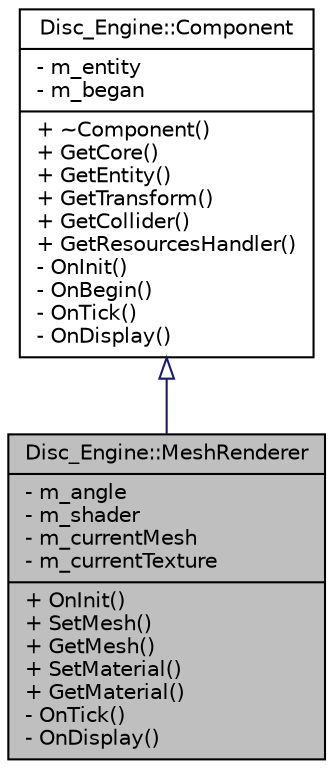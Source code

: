digraph "Disc_Engine::MeshRenderer"
{
  edge [fontname="Helvetica",fontsize="10",labelfontname="Helvetica",labelfontsize="10"];
  node [fontname="Helvetica",fontsize="10",shape=record];
  Node0 [label="{Disc_Engine::MeshRenderer\n|- m_angle\l- m_shader\l- m_currentMesh\l- m_currentTexture\l|+ OnInit()\l+ SetMesh()\l+ GetMesh()\l+ SetMaterial()\l+ GetMaterial()\l- OnTick()\l- OnDisplay()\l}",height=0.2,width=0.4,color="black", fillcolor="grey75", style="filled", fontcolor="black"];
  Node1 -> Node0 [dir="back",color="midnightblue",fontsize="10",style="solid",arrowtail="onormal",fontname="Helvetica"];
  Node1 [label="{Disc_Engine::Component\n|- m_entity\l- m_began\l|+ ~Component()\l+ GetCore()\l+ GetEntity()\l+ GetTransform()\l+ GetCollider()\l+ GetResourcesHandler()\l- OnInit()\l- OnBegin()\l- OnTick()\l- OnDisplay()\l}",height=0.2,width=0.4,color="black", fillcolor="white", style="filled",URL="$class_disc___engine_1_1_component.html"];
}

